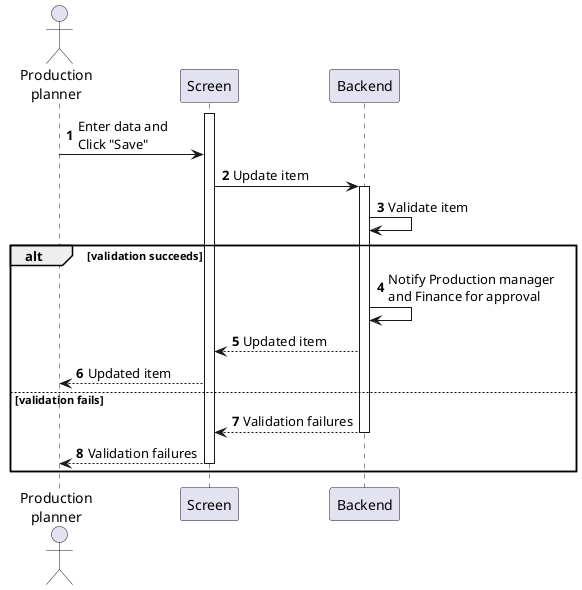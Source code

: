 @startuml purchase-requisition-update
autonumber

actor "Production\nplanner" as a
participant Screen as f
participant Backend as b

activate f
a -> f : Enter data and\nClick "Save"
f -> b : Update item
activate b
b -> b : Validate item

alt validation succeeds
    b -> b : Notify Production manager\nand Finance for approval
    b --> f : Updated item
    f --> a : Updated item
else validation fails
    return Validation failures
    f --> a : Validation failures
    deactivate f
end
@enduml